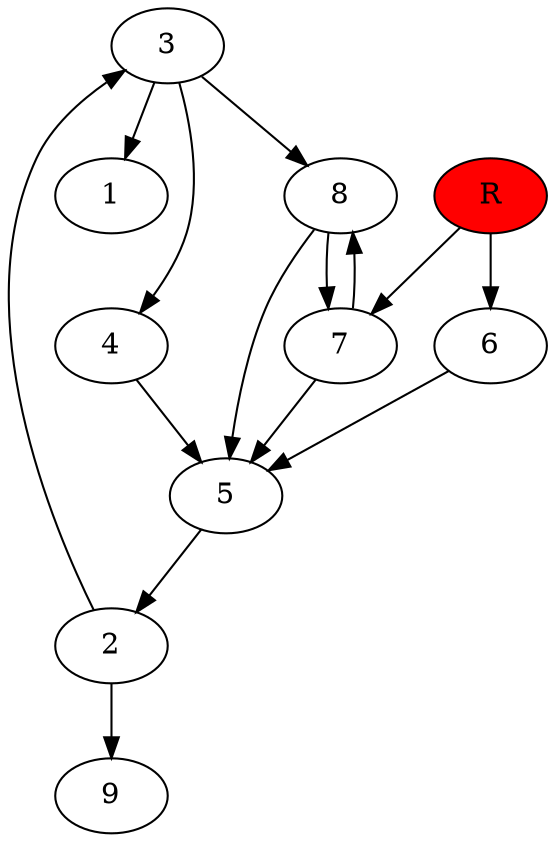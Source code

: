 digraph prb19361 {
	1
	2
	3
	4
	5
	6
	7
	8
	R [fillcolor="#ff0000" style=filled]
	2 -> 3
	2 -> 9
	3 -> 1
	3 -> 4
	3 -> 8
	4 -> 5
	5 -> 2
	6 -> 5
	7 -> 5
	7 -> 8
	8 -> 5
	8 -> 7
	R -> 6
	R -> 7
}
